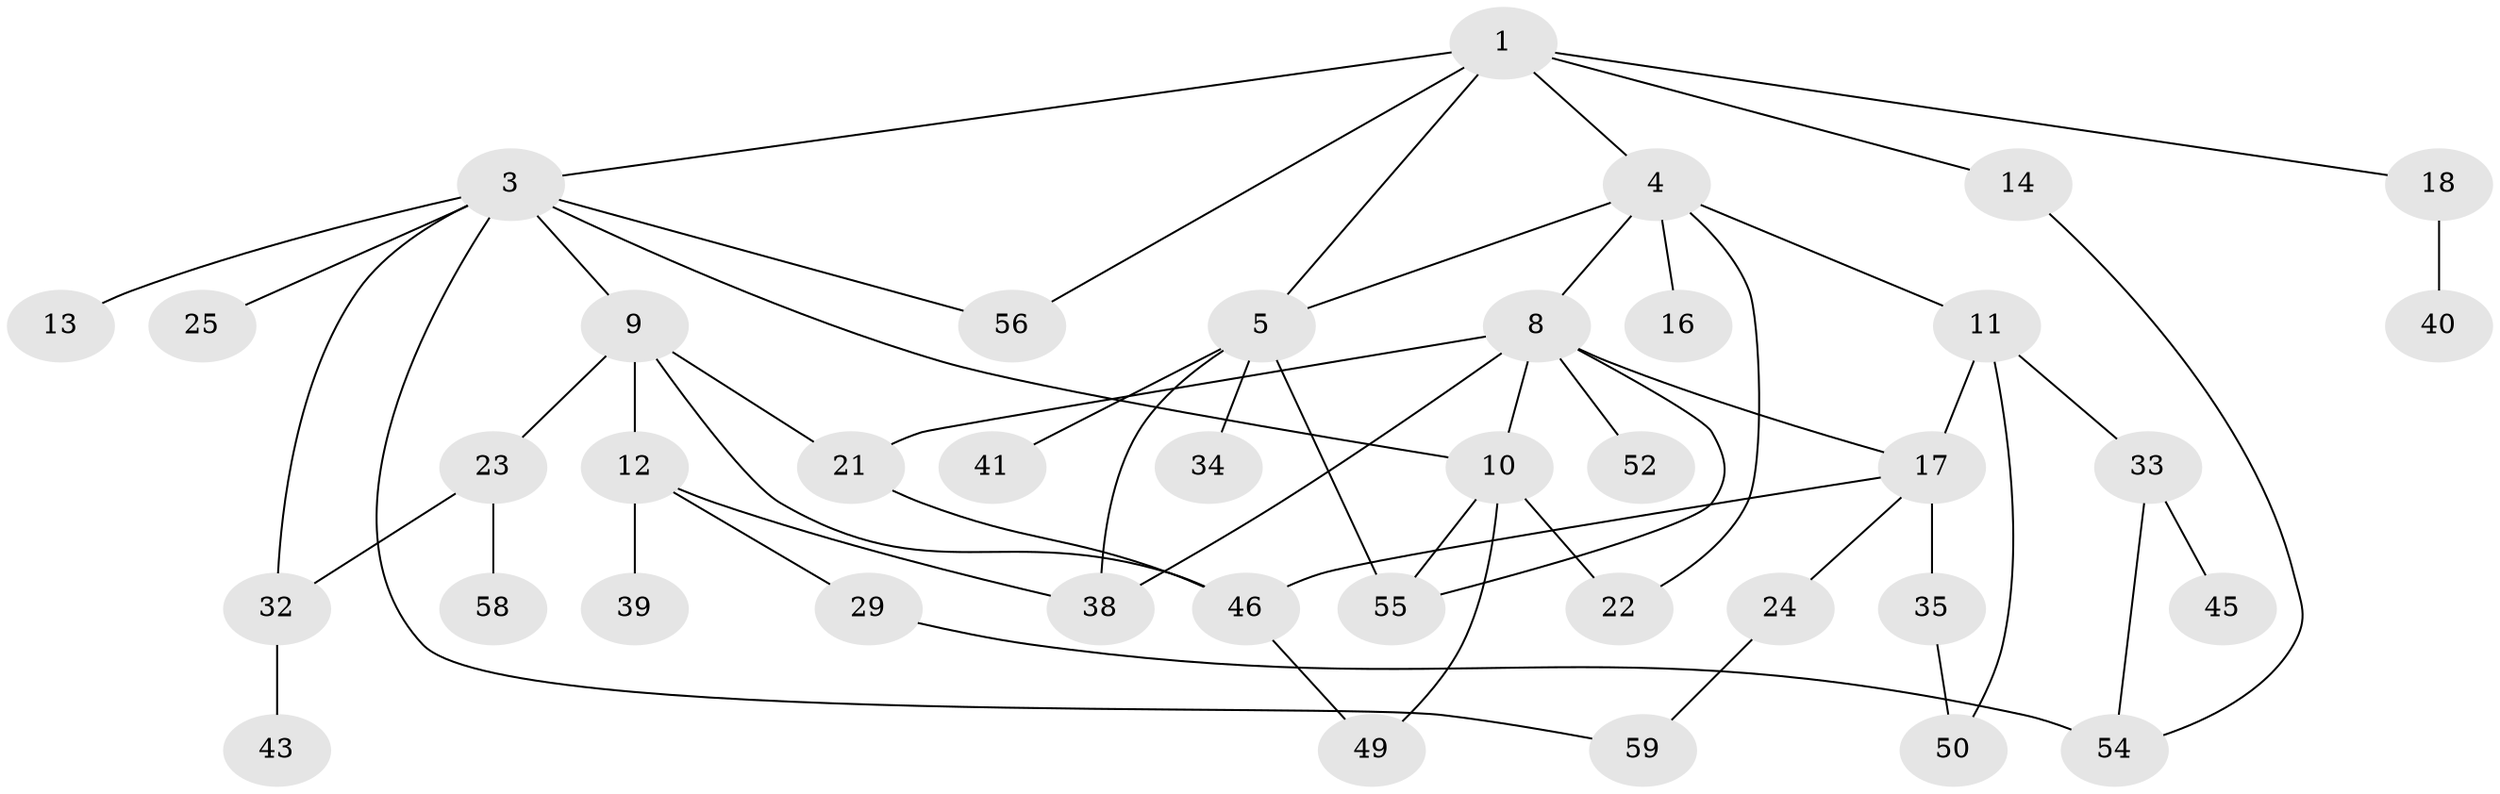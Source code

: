 // Generated by graph-tools (version 1.1) at 2025/23/03/03/25 07:23:33]
// undirected, 39 vertices, 56 edges
graph export_dot {
graph [start="1"]
  node [color=gray90,style=filled];
  1 [super="+2"];
  3 [super="+6"];
  4 [super="+7"];
  5 [super="+30"];
  8 [super="+26"];
  9 [super="+19"];
  10 [super="+15"];
  11 [super="+31"];
  12 [super="+37"];
  13;
  14;
  16;
  17 [super="+20"];
  18 [super="+27"];
  21 [super="+28"];
  22;
  23 [super="+53"];
  24;
  25;
  29;
  32 [super="+44"];
  33 [super="+36"];
  34;
  35;
  38 [super="+47"];
  39;
  40 [super="+57"];
  41 [super="+42"];
  43;
  45;
  46 [super="+48"];
  49;
  50 [super="+51"];
  52;
  54 [super="+61"];
  55;
  56;
  58 [super="+60"];
  59;
  1 -- 14;
  1 -- 5;
  1 -- 18;
  1 -- 3;
  1 -- 4;
  1 -- 56;
  3 -- 9;
  3 -- 10;
  3 -- 32;
  3 -- 56;
  3 -- 59;
  3 -- 25;
  3 -- 13;
  4 -- 5;
  4 -- 16;
  4 -- 22;
  4 -- 8;
  4 -- 11;
  5 -- 34;
  5 -- 41;
  5 -- 55;
  5 -- 38;
  8 -- 17;
  8 -- 55;
  8 -- 21;
  8 -- 52;
  8 -- 38;
  8 -- 10;
  9 -- 12;
  9 -- 23;
  9 -- 46;
  9 -- 21;
  10 -- 22;
  10 -- 55;
  10 -- 49;
  11 -- 50;
  11 -- 17;
  11 -- 33;
  12 -- 29;
  12 -- 38;
  12 -- 39;
  14 -- 54;
  17 -- 24;
  17 -- 35;
  17 -- 46;
  18 -- 40 [weight=2];
  21 -- 46;
  23 -- 58;
  23 -- 32;
  24 -- 59;
  29 -- 54;
  32 -- 43;
  33 -- 45;
  33 -- 54;
  35 -- 50;
  46 -- 49;
}
